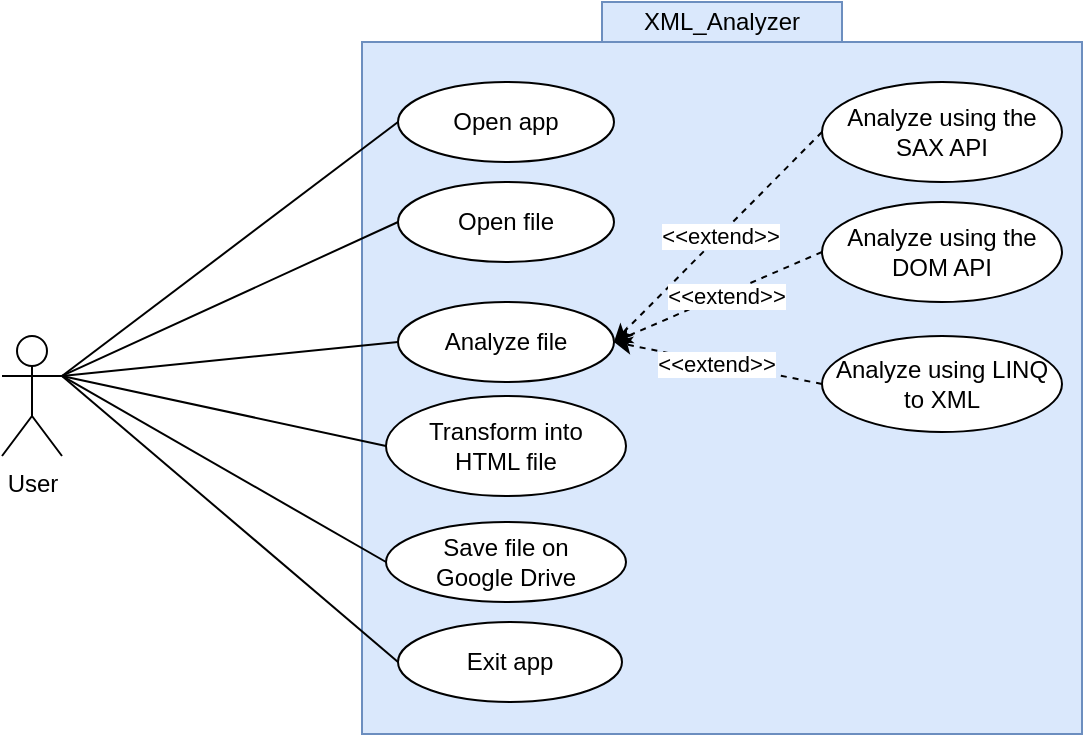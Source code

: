 <mxfile version="22.1.3" type="device">
  <diagram name="Сторінка-1" id="gjtiYOPv81Hl47H6mPaY">
    <mxGraphModel dx="1000" dy="516" grid="1" gridSize="10" guides="1" tooltips="1" connect="1" arrows="1" fold="1" page="1" pageScale="1" pageWidth="583" pageHeight="413" math="0" shadow="0">
      <root>
        <mxCell id="0" />
        <mxCell id="1" parent="0" />
        <mxCell id="aJdlwf6_FhXsv1vnQSK_-1" value="User" style="shape=umlActor;verticalLabelPosition=bottom;verticalAlign=top;html=1;outlineConnect=0;" vertex="1" parent="1">
          <mxGeometry x="30" y="177" width="30" height="60" as="geometry" />
        </mxCell>
        <mxCell id="aJdlwf6_FhXsv1vnQSK_-3" value="" style="rounded=0;whiteSpace=wrap;html=1;fillColor=#dae8fc;strokeColor=#6c8ebf;" vertex="1" parent="1">
          <mxGeometry x="210" y="30" width="360" height="346" as="geometry" />
        </mxCell>
        <mxCell id="aJdlwf6_FhXsv1vnQSK_-4" value="XML_Analyzer" style="rounded=0;whiteSpace=wrap;html=1;fillColor=#dae8fc;strokeColor=#6c8ebf;" vertex="1" parent="1">
          <mxGeometry x="330" y="10" width="120" height="20" as="geometry" />
        </mxCell>
        <mxCell id="aJdlwf6_FhXsv1vnQSK_-5" value="Open file" style="ellipse;whiteSpace=wrap;html=1;" vertex="1" parent="1">
          <mxGeometry x="228" y="100" width="108" height="40" as="geometry" />
        </mxCell>
        <mxCell id="aJdlwf6_FhXsv1vnQSK_-6" value="" style="endArrow=none;html=1;rounded=0;exitX=1;exitY=0.333;exitDx=0;exitDy=0;exitPerimeter=0;entryX=0;entryY=0.5;entryDx=0;entryDy=0;" edge="1" parent="1" source="aJdlwf6_FhXsv1vnQSK_-1" target="aJdlwf6_FhXsv1vnQSK_-5">
          <mxGeometry width="50" height="50" relative="1" as="geometry">
            <mxPoint x="210" y="240" as="sourcePoint" />
            <mxPoint x="260" y="190" as="targetPoint" />
          </mxGeometry>
        </mxCell>
        <mxCell id="aJdlwf6_FhXsv1vnQSK_-7" value="Analyze file" style="ellipse;whiteSpace=wrap;html=1;" vertex="1" parent="1">
          <mxGeometry x="228" y="160" width="108" height="40" as="geometry" />
        </mxCell>
        <mxCell id="aJdlwf6_FhXsv1vnQSK_-8" value="" style="endArrow=none;html=1;rounded=0;entryX=0;entryY=0.5;entryDx=0;entryDy=0;exitX=1;exitY=0.333;exitDx=0;exitDy=0;exitPerimeter=0;" edge="1" parent="1" source="aJdlwf6_FhXsv1vnQSK_-1" target="aJdlwf6_FhXsv1vnQSK_-7">
          <mxGeometry width="50" height="50" relative="1" as="geometry">
            <mxPoint x="80" y="190" as="sourcePoint" />
            <mxPoint x="302" y="100" as="targetPoint" />
          </mxGeometry>
        </mxCell>
        <mxCell id="aJdlwf6_FhXsv1vnQSK_-10" value="Transform into &lt;br&gt;HTML file" style="ellipse;whiteSpace=wrap;html=1;" vertex="1" parent="1">
          <mxGeometry x="222" y="207" width="120" height="50" as="geometry" />
        </mxCell>
        <mxCell id="aJdlwf6_FhXsv1vnQSK_-11" value="" style="endArrow=none;html=1;rounded=0;entryX=0;entryY=0.5;entryDx=0;entryDy=0;exitX=1;exitY=0.333;exitDx=0;exitDy=0;exitPerimeter=0;" edge="1" parent="1" source="aJdlwf6_FhXsv1vnQSK_-1" target="aJdlwf6_FhXsv1vnQSK_-10">
          <mxGeometry width="50" height="50" relative="1" as="geometry">
            <mxPoint x="60" y="180" as="sourcePoint" />
            <mxPoint x="260" y="190" as="targetPoint" />
          </mxGeometry>
        </mxCell>
        <mxCell id="aJdlwf6_FhXsv1vnQSK_-12" value="" style="endArrow=classic;html=1;rounded=0;dashed=1;exitX=0;exitY=0.5;exitDx=0;exitDy=0;entryX=1;entryY=0.5;entryDx=0;entryDy=0;" edge="1" parent="1" source="aJdlwf6_FhXsv1vnQSK_-18" target="aJdlwf6_FhXsv1vnQSK_-7">
          <mxGeometry width="50" height="50" relative="1" as="geometry">
            <mxPoint x="350" y="136" as="sourcePoint" />
            <mxPoint x="400" y="86" as="targetPoint" />
          </mxGeometry>
        </mxCell>
        <mxCell id="aJdlwf6_FhXsv1vnQSK_-24" value="&amp;lt;&amp;lt;extend&amp;gt;&amp;gt;" style="edgeLabel;html=1;align=center;verticalAlign=middle;resizable=0;points=[];" vertex="1" connectable="0" parent="aJdlwf6_FhXsv1vnQSK_-12">
          <mxGeometry x="-0.014" relative="1" as="geometry">
            <mxPoint as="offset" />
          </mxGeometry>
        </mxCell>
        <mxCell id="aJdlwf6_FhXsv1vnQSK_-13" value="" style="endArrow=classic;html=1;rounded=0;dashed=1;fontStyle=1;exitX=0;exitY=0.5;exitDx=0;exitDy=0;entryX=1;entryY=0.5;entryDx=0;entryDy=0;" edge="1" parent="1" source="aJdlwf6_FhXsv1vnQSK_-17" target="aJdlwf6_FhXsv1vnQSK_-7">
          <mxGeometry width="50" height="50" relative="1" as="geometry">
            <mxPoint x="70" y="313" as="sourcePoint" />
            <mxPoint x="120" y="263" as="targetPoint" />
          </mxGeometry>
        </mxCell>
        <mxCell id="aJdlwf6_FhXsv1vnQSK_-25" value="&amp;lt;&amp;lt;extend&amp;gt;&amp;gt;" style="edgeLabel;html=1;align=center;verticalAlign=middle;resizable=0;points=[];" vertex="1" connectable="0" parent="aJdlwf6_FhXsv1vnQSK_-13">
          <mxGeometry x="-0.067" y="1" relative="1" as="geometry">
            <mxPoint as="offset" />
          </mxGeometry>
        </mxCell>
        <mxCell id="aJdlwf6_FhXsv1vnQSK_-14" value="" style="endArrow=classic;html=1;rounded=0;dashed=1;exitX=0;exitY=0.5;exitDx=0;exitDy=0;entryX=1;entryY=0.5;entryDx=0;entryDy=0;" edge="1" parent="1" source="aJdlwf6_FhXsv1vnQSK_-15" target="aJdlwf6_FhXsv1vnQSK_-7">
          <mxGeometry width="50" height="50" relative="1" as="geometry">
            <mxPoint x="80" y="323" as="sourcePoint" />
            <mxPoint x="362" y="209" as="targetPoint" />
          </mxGeometry>
        </mxCell>
        <mxCell id="aJdlwf6_FhXsv1vnQSK_-26" value="&amp;lt;&amp;lt;extend&amp;gt;&amp;gt;" style="edgeLabel;html=1;align=center;verticalAlign=middle;resizable=0;points=[];" vertex="1" connectable="0" parent="aJdlwf6_FhXsv1vnQSK_-14">
          <mxGeometry x="0.017" relative="1" as="geometry">
            <mxPoint as="offset" />
          </mxGeometry>
        </mxCell>
        <mxCell id="aJdlwf6_FhXsv1vnQSK_-15" value="Analyze using LINQ to XML" style="ellipse;whiteSpace=wrap;html=1;" vertex="1" parent="1">
          <mxGeometry x="440" y="177" width="120" height="48" as="geometry" />
        </mxCell>
        <mxCell id="aJdlwf6_FhXsv1vnQSK_-17" value="Analyze using the DOM API" style="ellipse;whiteSpace=wrap;html=1;" vertex="1" parent="1">
          <mxGeometry x="440" y="110" width="120" height="50" as="geometry" />
        </mxCell>
        <mxCell id="aJdlwf6_FhXsv1vnQSK_-18" value="Analyze using the SAX API" style="ellipse;whiteSpace=wrap;html=1;" vertex="1" parent="1">
          <mxGeometry x="440" y="50" width="120" height="50" as="geometry" />
        </mxCell>
        <mxCell id="aJdlwf6_FhXsv1vnQSK_-27" value="Exit app" style="ellipse;whiteSpace=wrap;html=1;" vertex="1" parent="1">
          <mxGeometry x="228" y="320" width="112" height="40" as="geometry" />
        </mxCell>
        <mxCell id="aJdlwf6_FhXsv1vnQSK_-28" value="Open app" style="ellipse;whiteSpace=wrap;html=1;" vertex="1" parent="1">
          <mxGeometry x="228" y="50" width="108" height="40" as="geometry" />
        </mxCell>
        <mxCell id="aJdlwf6_FhXsv1vnQSK_-29" value="" style="endArrow=none;html=1;rounded=0;exitX=0;exitY=0.5;exitDx=0;exitDy=0;entryX=1;entryY=0.333;entryDx=0;entryDy=0;entryPerimeter=0;" edge="1" parent="1" source="aJdlwf6_FhXsv1vnQSK_-28" target="aJdlwf6_FhXsv1vnQSK_-1">
          <mxGeometry width="50" height="50" relative="1" as="geometry">
            <mxPoint x="180" y="260" as="sourcePoint" />
            <mxPoint x="230" y="210" as="targetPoint" />
          </mxGeometry>
        </mxCell>
        <mxCell id="aJdlwf6_FhXsv1vnQSK_-30" value="" style="endArrow=none;html=1;rounded=0;exitX=0;exitY=0.5;exitDx=0;exitDy=0;entryX=1;entryY=0.333;entryDx=0;entryDy=0;entryPerimeter=0;" edge="1" parent="1" source="aJdlwf6_FhXsv1vnQSK_-27" target="aJdlwf6_FhXsv1vnQSK_-1">
          <mxGeometry width="50" height="50" relative="1" as="geometry">
            <mxPoint x="180" y="260" as="sourcePoint" />
            <mxPoint x="230" y="210" as="targetPoint" />
          </mxGeometry>
        </mxCell>
        <mxCell id="aJdlwf6_FhXsv1vnQSK_-31" value="Save file on &lt;br&gt;Google Drive" style="ellipse;whiteSpace=wrap;html=1;" vertex="1" parent="1">
          <mxGeometry x="222" y="270" width="120" height="40" as="geometry" />
        </mxCell>
        <mxCell id="aJdlwf6_FhXsv1vnQSK_-32" value="" style="endArrow=none;html=1;rounded=0;exitX=1;exitY=0.333;exitDx=0;exitDy=0;exitPerimeter=0;entryX=0;entryY=0.5;entryDx=0;entryDy=0;" edge="1" parent="1" source="aJdlwf6_FhXsv1vnQSK_-1" target="aJdlwf6_FhXsv1vnQSK_-31">
          <mxGeometry width="50" height="50" relative="1" as="geometry">
            <mxPoint x="180" y="260" as="sourcePoint" />
            <mxPoint x="230" y="210" as="targetPoint" />
          </mxGeometry>
        </mxCell>
      </root>
    </mxGraphModel>
  </diagram>
</mxfile>
